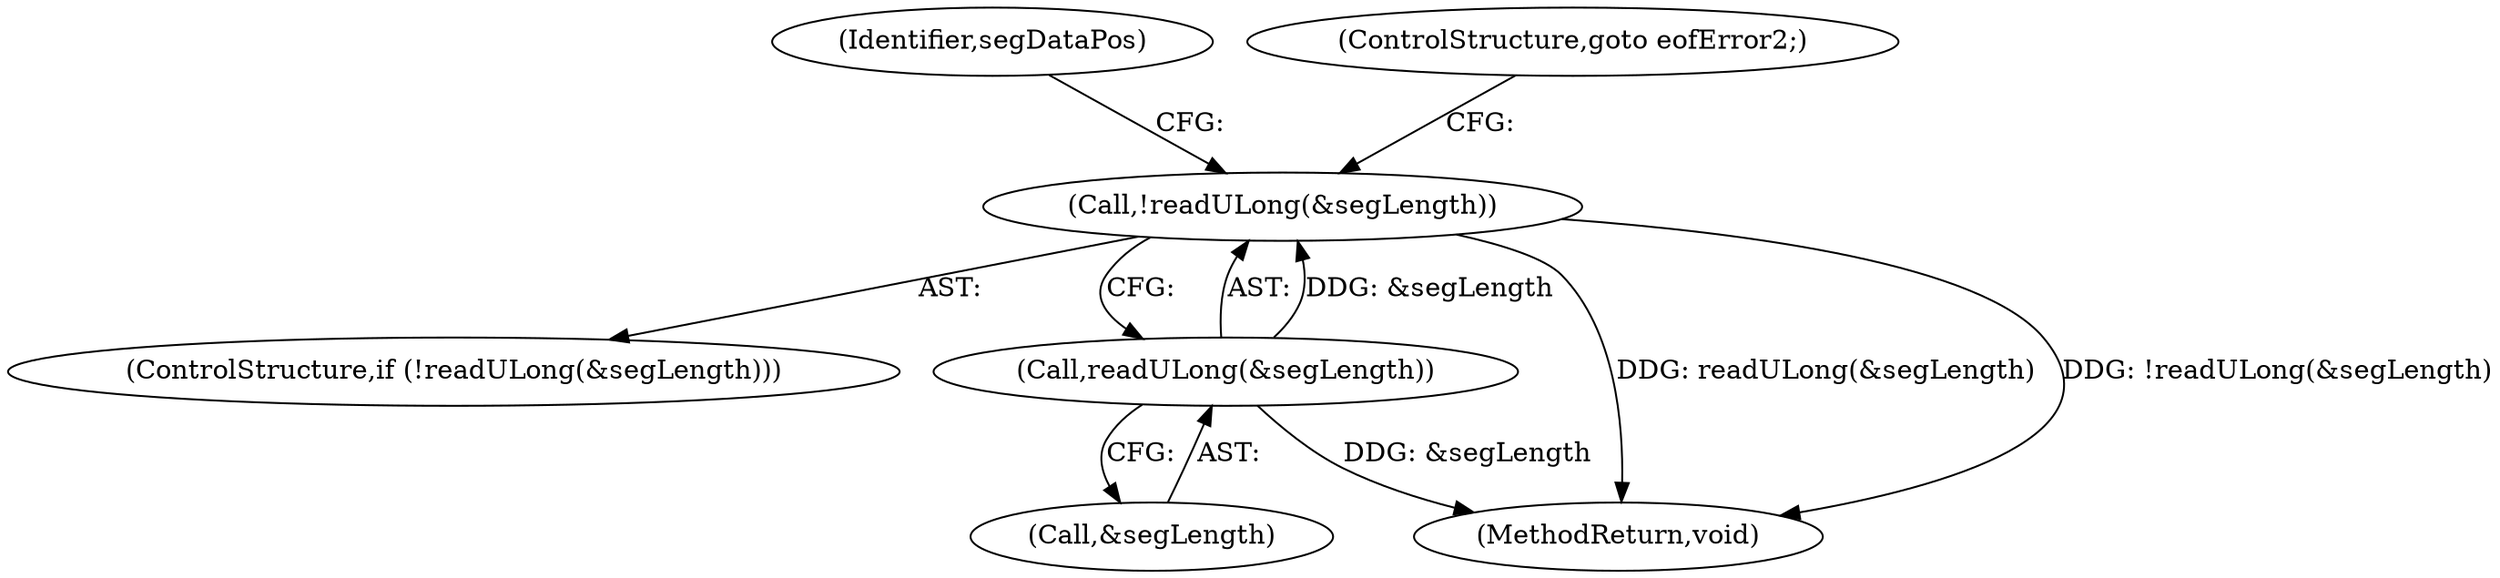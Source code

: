 digraph "0_poppler_58e04a08afee39370283c494ee2e4e392fd3b684@API" {
"1000311" [label="(Call,!readULong(&segLength))"];
"1000312" [label="(Call,readULong(&segLength))"];
"1000312" [label="(Call,readULong(&segLength))"];
"1000313" [label="(Call,&segLength)"];
"1000318" [label="(Identifier,segDataPos)"];
"1000316" [label="(ControlStructure,goto eofError2;)"];
"1000310" [label="(ControlStructure,if (!readULong(&segLength)))"];
"1000580" [label="(MethodReturn,void)"];
"1000311" [label="(Call,!readULong(&segLength))"];
"1000311" -> "1000310"  [label="AST: "];
"1000311" -> "1000312"  [label="CFG: "];
"1000312" -> "1000311"  [label="AST: "];
"1000316" -> "1000311"  [label="CFG: "];
"1000318" -> "1000311"  [label="CFG: "];
"1000311" -> "1000580"  [label="DDG: readULong(&segLength)"];
"1000311" -> "1000580"  [label="DDG: !readULong(&segLength)"];
"1000312" -> "1000311"  [label="DDG: &segLength"];
"1000312" -> "1000313"  [label="CFG: "];
"1000313" -> "1000312"  [label="AST: "];
"1000312" -> "1000580"  [label="DDG: &segLength"];
}
